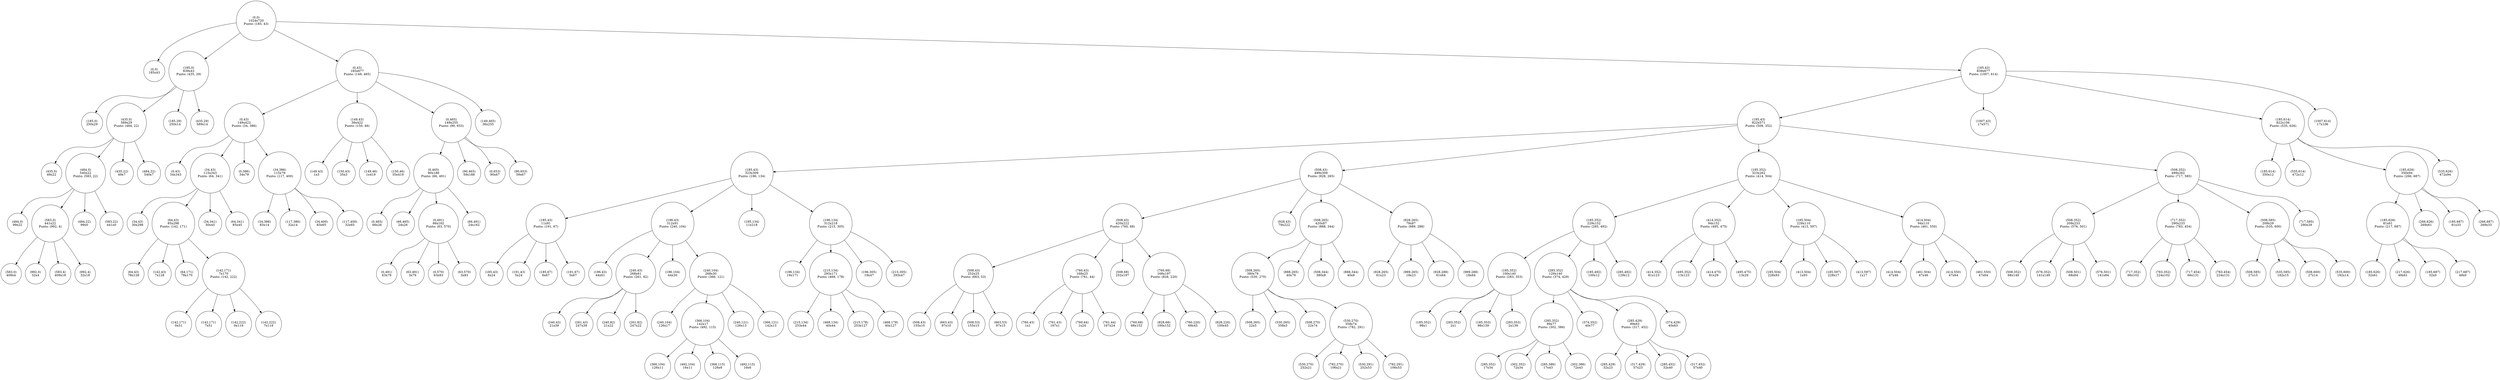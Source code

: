 digraph PointQuadTree {
    node [shape=circle];
    2244698975136 [label="(0,0)\n1024x720\nPunto: (185, 43)"];
    2244698976336 [label="(0,0)\n185x43"];
    2244698975136 -> 2244698976336;
    2244698976384 [label="(185,0)\n839x43\nPunto: (435, 29)"];
    2244698975136 -> 2244698976384;
    2244698977200 [label="(185,0)\n250x29"];
    2244698976384 -> 2244698977200;
    2244698977248 [label="(435,0)\n589x29\nPunto: (484, 22)"];
    2244698976384 -> 2244698977248;
    2244698978064 [label="(435,0)\n49x22"];
    2244698977248 -> 2244698978064;
    2244698978112 [label="(484,0)\n540x22\nPunto: (583, 22)"];
    2244698977248 -> 2244698978112;
    2244699131056 [label="(484,0)\n99x22"];
    2244698978112 -> 2244699131056;
    2244699131104 [label="(583,0)\n441x22\nPunto: (992, 4)"];
    2244698978112 -> 2244699131104;
    2244699132304 [label="(583,0)\n409x4"];
    2244699131104 -> 2244699132304;
    2244699132352 [label="(992,0)\n32x4"];
    2244699131104 -> 2244699132352;
    2244699132400 [label="(583,4)\n409x18"];
    2244699131104 -> 2244699132400;
    2244699132448 [label="(992,4)\n32x18"];
    2244699131104 -> 2244699132448;
    2244699131152 [label="(484,22)\n99x0"];
    2244698978112 -> 2244699131152;
    2244699131200 [label="(583,22)\n441x0"];
    2244698978112 -> 2244699131200;
    2244698978160 [label="(435,22)\n49x7"];
    2244698977248 -> 2244698978160;
    2244698978208 [label="(484,22)\n540x7"];
    2244698977248 -> 2244698978208;
    2244698977296 [label="(185,29)\n250x14"];
    2244698976384 -> 2244698977296;
    2244698977344 [label="(435,29)\n589x14"];
    2244698976384 -> 2244698977344;
    2244698976432 [label="(0,43)\n185x677\nPunto: (149, 465)"];
    2244698975136 -> 2244698976432;
    2244699114672 [label="(0,43)\n149x422\nPunto: (34, 386)"];
    2244698976432 -> 2244699114672;
    2244699116544 [label="(0,43)\n34x343"];
    2244699114672 -> 2244699116544;
    2244699116592 [label="(34,43)\n115x343\nPunto: (64, 341)"];
    2244699114672 -> 2244699116592;
    2244699126624 [label="(34,43)\n30x298"];
    2244699116592 -> 2244699126624;
    2244699126672 [label="(64,43)\n85x298\nPunto: (142, 171)"];
    2244699116592 -> 2244699126672;
    2244699133552 [label="(64,43)\n78x128"];
    2244699126672 -> 2244699133552;
    2244699133600 [label="(142,43)\n7x128"];
    2244699126672 -> 2244699133600;
    2244699133648 [label="(64,171)\n78x170"];
    2244699126672 -> 2244699133648;
    2244699133696 [label="(142,171)\n7x170\nPunto: (142, 222)"];
    2244699126672 -> 2244699133696;
    2244699134176 [label="(142,171)\n0x51"];
    2244699133696 -> 2244699134176;
    2244699134224 [label="(142,171)\n7x51"];
    2244699133696 -> 2244699134224;
    2244699134272 [label="(142,222)\n0x119"];
    2244699133696 -> 2244699134272;
    2244699134320 [label="(142,222)\n7x119"];
    2244699133696 -> 2244699134320;
    2244699126720 [label="(34,341)\n30x45"];
    2244699116592 -> 2244699126720;
    2244699126768 [label="(64,341)\n85x45"];
    2244699116592 -> 2244699126768;
    2244699116640 [label="(0,386)\n34x79"];
    2244699114672 -> 2244699116640;
    2244699116688 [label="(34,386)\n115x79\nPunto: (117, 400)"];
    2244699114672 -> 2244699116688;
    2244699129184 [label="(34,386)\n83x14"];
    2244699116688 -> 2244699129184;
    2244699129232 [label="(117,386)\n32x14"];
    2244699116688 -> 2244699129232;
    2244699129280 [label="(34,400)\n83x65"];
    2244699116688 -> 2244699129280;
    2244699129328 [label="(117,400)\n32x65"];
    2244699116688 -> 2244699129328;
    2244699114720 [label="(149,43)\n36x422\nPunto: (150, 46)"];
    2244698976432 -> 2244699114720;
    2244699124752 [label="(149,43)\n1x3"];
    2244699114720 -> 2244699124752;
    2244699124800 [label="(150,43)\n35x3"];
    2244699114720 -> 2244699124800;
    2244699124848 [label="(149,46)\n1x419"];
    2244699114720 -> 2244699124848;
    2244699124896 [label="(150,46)\n35x419"];
    2244699114720 -> 2244699124896;
    2244699114768 [label="(0,465)\n149x255\nPunto: (90, 653)"];
    2244698976432 -> 2244699114768;
    2244699120912 [label="(0,465)\n90x188\nPunto: (66, 491)"];
    2244699114768 -> 2244699120912;
    2244699126000 [label="(0,465)\n66x26"];
    2244699120912 -> 2244699126000;
    2244699126048 [label="(66,465)\n24x26"];
    2244699120912 -> 2244699126048;
    2244699126096 [label="(0,491)\n66x162\nPunto: (63, 570)"];
    2244699120912 -> 2244699126096;
    2244699136048 [label="(0,491)\n63x79"];
    2244699126096 -> 2244699136048;
    2244699136096 [label="(63,491)\n3x79"];
    2244699126096 -> 2244699136096;
    2244699136144 [label="(0,570)\n63x83"];
    2244699126096 -> 2244699136144;
    2244699136192 [label="(63,570)\n3x83"];
    2244699126096 -> 2244699136192;
    2244699126144 [label="(66,491)\n24x162"];
    2244699120912 -> 2244699126144;
    2244699120960 [label="(90,465)\n59x188"];
    2244699114768 -> 2244699120960;
    2244699121008 [label="(0,653)\n90x67"];
    2244699114768 -> 2244699121008;
    2244699121056 [label="(90,653)\n59x67"];
    2244699114768 -> 2244699121056;
    2244699114816 [label="(149,465)\n36x255"];
    2244698976432 -> 2244699114816;
    2244698976480 [label="(185,43)\n839x677\nPunto: (1007, 614)"];
    2244698975136 -> 2244698976480;
    2244698976768 [label="(185,43)\n822x571\nPunto: (508, 352)"];
    2244698976480 -> 2244698976768;
    2244698978544 [label="(185,43)\n323x309\nPunto: (196, 134)"];
    2244698976768 -> 2244698978544;
    2244698979168 [label="(185,43)\n11x91\nPunto: (191, 67)"];
    2244698978544 -> 2244698979168;
    2244699122256 [label="(185,43)\n6x24"];
    2244698979168 -> 2244699122256;
    2244699122304 [label="(191,43)\n5x24"];
    2244698979168 -> 2244699122304;
    2244699122352 [label="(185,67)\n6x67"];
    2244698979168 -> 2244699122352;
    2244699122400 [label="(191,67)\n5x67"];
    2244698979168 -> 2244699122400;
    2244698979216 [label="(196,43)\n312x91\nPunto: (240, 104)"];
    2244698978544 -> 2244698979216;
    2244698979792 [label="(196,43)\n44x61"];
    2244698979216 -> 2244698979792;
    2244698979840 [label="(240,43)\n268x61\nPunto: (261, 82)"];
    2244698979216 -> 2244698979840;
    2244699121584 [label="(240,43)\n21x39"];
    2244698979840 -> 2244699121584;
    2244699121632 [label="(261,43)\n247x39"];
    2244698979840 -> 2244699121632;
    2244699121680 [label="(240,82)\n21x22"];
    2244698979840 -> 2244699121680;
    2244699121728 [label="(261,82)\n247x22"];
    2244698979840 -> 2244699121728;
    2244698979888 [label="(196,104)\n44x30"];
    2244698979216 -> 2244698979888;
    2244698979936 [label="(240,104)\n268x30\nPunto: (366, 121)"];
    2244698979216 -> 2244698979936;
    2244699115920 [label="(240,104)\n126x17"];
    2244698979936 -> 2244699115920;
    2244699115968 [label="(366,104)\n142x17\nPunto: (492, 115)"];
    2244698979936 -> 2244699115968;
    2244699136672 [label="(366,104)\n126x11"];
    2244699115968 -> 2244699136672;
    2244699136720 [label="(492,104)\n16x11"];
    2244699115968 -> 2244699136720;
    2244699136768 [label="(366,115)\n126x6"];
    2244699115968 -> 2244699136768;
    2244699136816 [label="(492,115)\n16x6"];
    2244699115968 -> 2244699136816;
    2244699116016 [label="(240,121)\n126x13"];
    2244698979936 -> 2244699116016;
    2244699116064 [label="(366,121)\n142x13"];
    2244698979936 -> 2244699116064;
    2244698979264 [label="(185,134)\n11x218"];
    2244698978544 -> 2244698979264;
    2244698979312 [label="(196,134)\n312x218\nPunto: (215, 305)"];
    2244698978544 -> 2244698979312;
    2244699114048 [label="(196,134)\n19x171"];
    2244698979312 -> 2244699114048;
    2244699114096 [label="(215,134)\n293x171\nPunto: (468, 178)"];
    2244698979312 -> 2244699114096;
    2244699120288 [label="(215,134)\n253x44"];
    2244699114096 -> 2244699120288;
    2244699120336 [label="(468,134)\n40x44"];
    2244699114096 -> 2244699120336;
    2244699120384 [label="(215,178)\n253x127"];
    2244699114096 -> 2244699120384;
    2244699120432 [label="(468,178)\n40x127"];
    2244699114096 -> 2244699120432;
    2244699114144 [label="(196,305)\n19x47"];
    2244698979312 -> 2244699114144;
    2244699114192 [label="(215,305)\n293x47"];
    2244698979312 -> 2244699114192;
    2244698978592 [label="(508,43)\n499x309\nPunto: (928, 265)"];
    2244698976768 -> 2244698978592;
    2244699115296 [label="(508,43)\n420x222\nPunto: (760, 68)"];
    2244698978592 -> 2244699115296;
    2244699117792 [label="(508,43)\n252x25\nPunto: (663, 53)"];
    2244699115296 -> 2244699117792;
    2244699119664 [label="(508,43)\n155x10"];
    2244699117792 -> 2244699119664;
    2244699119712 [label="(663,43)\n97x10"];
    2244699117792 -> 2244699119712;
    2244699119760 [label="(508,53)\n155x15"];
    2244699117792 -> 2244699119760;
    2244699119808 [label="(663,53)\n97x15"];
    2244699117792 -> 2244699119808;
    2244699117840 [label="(760,43)\n168x25\nPunto: (761, 44)"];
    2244699115296 -> 2244699117840;
    2244699127936 [label="(760,43)\n1x1"];
    2244699117840 -> 2244699127936;
    2244699127984 [label="(761,43)\n167x1"];
    2244699117840 -> 2244699127984;
    2244699128032 [label="(760,44)\n1x24"];
    2244699117840 -> 2244699128032;
    2244699128080 [label="(761,44)\n167x24"];
    2244699117840 -> 2244699128080;
    2244699117888 [label="(508,68)\n252x197"];
    2244699115296 -> 2244699117888;
    2244699117936 [label="(760,68)\n168x197\nPunto: (828, 220)"];
    2244699115296 -> 2244699117936;
    2244699122880 [label="(760,68)\n68x152"];
    2244699117936 -> 2244699122880;
    2244699122928 [label="(828,68)\n100x152"];
    2244699117936 -> 2244699122928;
    2244699122976 [label="(760,220)\n68x45"];
    2244699117936 -> 2244699122976;
    2244699123024 [label="(828,220)\n100x45"];
    2244699117936 -> 2244699123024;
    2244699115344 [label="(928,43)\n79x222"];
    2244698978592 -> 2244699115344;
    2244699115392 [label="(508,265)\n420x87\nPunto: (888, 344)"];
    2244698978592 -> 2244699115392;
    2244699119040 [label="(508,265)\n380x79\nPunto: (530, 270)"];
    2244699115392 -> 2244699119040;
    2244699123504 [label="(508,265)\n22x5"];
    2244699119040 -> 2244699123504;
    2244699123552 [label="(530,265)\n358x5"];
    2244699119040 -> 2244699123552;
    2244699123600 [label="(508,270)\n22x74"];
    2244699119040 -> 2244699123600;
    2244699123648 [label="(530,270)\n358x74\nPunto: (782, 291)"];
    2244699119040 -> 2244699123648;
    2244699129808 [label="(530,270)\n252x21"];
    2244699123648 -> 2244699129808;
    2244699129856 [label="(782,270)\n106x21"];
    2244699123648 -> 2244699129856;
    2244699129904 [label="(530,291)\n252x53"];
    2244699123648 -> 2244699129904;
    2244699129952 [label="(782,291)\n106x53"];
    2244699123648 -> 2244699129952;
    2244699119088 [label="(888,265)\n40x79"];
    2244699115392 -> 2244699119088;
    2244699119136 [label="(508,344)\n380x8"];
    2244699115392 -> 2244699119136;
    2244699119184 [label="(888,344)\n40x8"];
    2244699115392 -> 2244699119184;
    2244699115440 [label="(928,265)\n79x87\nPunto: (989, 288)"];
    2244698978592 -> 2244699115440;
    2244699118416 [label="(928,265)\n61x23"];
    2244699115440 -> 2244699118416;
    2244699118464 [label="(989,265)\n18x23"];
    2244699115440 -> 2244699118464;
    2244699118512 [label="(928,288)\n61x64"];
    2244699115440 -> 2244699118512;
    2244699118560 [label="(989,288)\n18x64"];
    2244699115440 -> 2244699118560;
    2244698978640 [label="(185,352)\n323x262\nPunto: (414, 504)"];
    2244698976768 -> 2244698978640;
    2244699113424 [label="(185,352)\n229x152\nPunto: (285, 492)"];
    2244698978640 -> 2244699113424;
    2244699117168 [label="(185,352)\n100x140\nPunto: (283, 353)"];
    2244699113424 -> 2244699117168;
    2244699127248 [label="(185,352)\n98x1"];
    2244699117168 -> 2244699127248;
    2244699127296 [label="(283,352)\n2x1"];
    2244699117168 -> 2244699127296;
    2244699127344 [label="(185,353)\n98x139"];
    2244699117168 -> 2244699127344;
    2244699127392 [label="(283,353)\n2x139"];
    2244699117168 -> 2244699127392;
    2244699117216 [label="(285,352)\n129x140\nPunto: (374, 429)"];
    2244699113424 -> 2244699117216;
    2244699125376 [label="(285,352)\n89x77\nPunto: (302, 386)"];
    2244699117216 -> 2244699125376;
    2244699137296 [label="(285,352)\n17x34"];
    2244699125376 -> 2244699137296;
    2244699137344 [label="(302,352)\n72x34"];
    2244699125376 -> 2244699137344;
    2244699137392 [label="(285,386)\n17x43"];
    2244699125376 -> 2244699137392;
    2244699137440 [label="(302,386)\n72x43"];
    2244699125376 -> 2244699137440;
    2244699125424 [label="(374,352)\n40x77"];
    2244699117216 -> 2244699125424;
    2244699125472 [label="(285,429)\n89x63\nPunto: (317, 452)"];
    2244699117216 -> 2244699125472;
    2244699130432 [label="(285,429)\n32x23"];
    2244699125472 -> 2244699130432;
    2244699130480 [label="(317,429)\n57x23"];
    2244699125472 -> 2244699130480;
    2244699130528 [label="(285,452)\n32x40"];
    2244699125472 -> 2244699130528;
    2244699130576 [label="(317,452)\n57x40"];
    2244699125472 -> 2244699130576;
    2244699125520 [label="(374,429)\n40x63"];
    2244699117216 -> 2244699125520;
    2244699117264 [label="(185,492)\n100x12"];
    2244699113424 -> 2244699117264;
    2244699117312 [label="(285,492)\n129x12"];
    2244699113424 -> 2244699117312;
    2244699113472 [label="(414,352)\n94x152\nPunto: (495, 475)"];
    2244698978640 -> 2244699113472;
    2244699132928 [label="(414,352)\n81x123"];
    2244699113472 -> 2244699132928;
    2244699132976 [label="(495,352)\n13x123"];
    2244699113472 -> 2244699132976;
    2244699133024 [label="(414,475)\n81x29"];
    2244699113472 -> 2244699133024;
    2244699133072 [label="(495,475)\n13x29"];
    2244699113472 -> 2244699133072;
    2244699113520 [label="(185,504)\n229x110\nPunto: (413, 597)"];
    2244698978640 -> 2244699113520;
    2244699128560 [label="(185,504)\n228x93"];
    2244699113520 -> 2244699128560;
    2244699128608 [label="(413,504)\n1x93"];
    2244699113520 -> 2244699128608;
    2244699128656 [label="(185,597)\n228x17"];
    2244699113520 -> 2244699128656;
    2244699128704 [label="(413,597)\n1x17"];
    2244699113520 -> 2244699128704;
    2244699113568 [label="(414,504)\n94x110\nPunto: (461, 550)"];
    2244698978640 -> 2244699113568;
    2244699134800 [label="(414,504)\n47x46"];
    2244699113568 -> 2244699134800;
    2244699134848 [label="(461,504)\n47x46"];
    2244699113568 -> 2244699134848;
    2244699134896 [label="(414,550)\n47x64"];
    2244699113568 -> 2244699134896;
    2244699134944 [label="(461,550)\n47x64"];
    2244699113568 -> 2244699134944;
    2244698978688 [label="(508,352)\n499x262\nPunto: (717, 585)"];
    2244698976768 -> 2244698978688;
    2244699111552 [label="(508,352)\n209x233\nPunto: (576, 501)"];
    2244698978688 -> 2244699111552;
    2244699124128 [label="(508,352)\n68x149"];
    2244699111552 -> 2244699124128;
    2244699124176 [label="(576,352)\n141x149"];
    2244699111552 -> 2244699124176;
    2244699124224 [label="(508,501)\n68x84"];
    2244699111552 -> 2244699124224;
    2244699124272 [label="(576,501)\n141x84"];
    2244699111552 -> 2244699124272;
    2244699111600 [label="(717,352)\n290x233\nPunto: (783, 454)"];
    2244698978688 -> 2244699111600;
    2244699112800 [label="(717,352)\n66x102"];
    2244699111600 -> 2244699112800;
    2244699112848 [label="(783,352)\n224x102"];
    2244699111600 -> 2244699112848;
    2244699112896 [label="(717,454)\n66x131"];
    2244699111600 -> 2244699112896;
    2244699112944 [label="(783,454)\n224x131"];
    2244699111600 -> 2244699112944;
    2244699111648 [label="(508,585)\n209x29\nPunto: (535, 600)"];
    2244698978688 -> 2244699111648;
    2244699112176 [label="(508,585)\n27x15"];
    2244699111648 -> 2244699112176;
    2244699112224 [label="(535,585)\n182x15"];
    2244699111648 -> 2244699112224;
    2244699112272 [label="(508,600)\n27x14"];
    2244699111648 -> 2244699112272;
    2244699112320 [label="(535,600)\n182x14"];
    2244699111648 -> 2244699112320;
    2244699111696 [label="(717,585)\n290x29"];
    2244698978688 -> 2244699111696;
    2244698976816 [label="(1007,43)\n17x571"];
    2244698976480 -> 2244698976816;
    2244698976864 [label="(185,614)\n822x106\nPunto: (535, 626)"];
    2244698976480 -> 2244698976864;
    2244698977632 [label="(185,614)\n350x12"];
    2244698976864 -> 2244698977632;
    2244698977680 [label="(535,614)\n472x12"];
    2244698976864 -> 2244698977680;
    2244698977728 [label="(185,626)\n350x94\nPunto: (266, 687)"];
    2244698976864 -> 2244698977728;
    2244699131680 [label="(185,626)\n81x61\nPunto: (217, 687)"];
    2244698977728 -> 2244699131680;
    2244699135424 [label="(185,626)\n32x61"];
    2244699131680 -> 2244699135424;
    2244699135472 [label="(217,626)\n49x61"];
    2244699131680 -> 2244699135472;
    2244699135520 [label="(185,687)\n32x0"];
    2244699131680 -> 2244699135520;
    2244699135568 [label="(217,687)\n49x0"];
    2244699131680 -> 2244699135568;
    2244699131728 [label="(266,626)\n269x61"];
    2244698977728 -> 2244699131728;
    2244699131776 [label="(185,687)\n81x33"];
    2244698977728 -> 2244699131776;
    2244699131824 [label="(266,687)\n269x33"];
    2244698977728 -> 2244699131824;
    2244698977776 [label="(535,626)\n472x94"];
    2244698976864 -> 2244698977776;
    2244698976912 [label="(1007,614)\n17x106"];
    2244698976480 -> 2244698976912;
}
